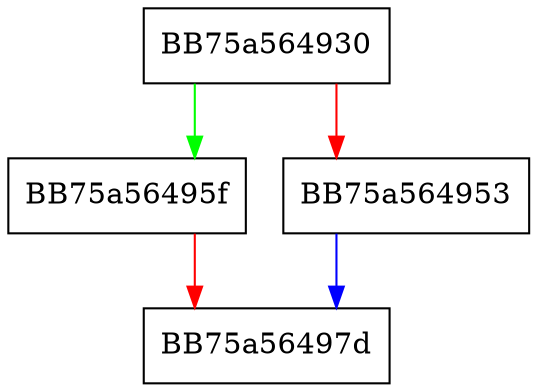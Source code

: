 digraph SetScriptingEngine {
  node [shape="box"];
  graph [splines=ortho];
  BB75a564930 -> BB75a56495f [color="green"];
  BB75a564930 -> BB75a564953 [color="red"];
  BB75a564953 -> BB75a56497d [color="blue"];
  BB75a56495f -> BB75a56497d [color="red"];
}
